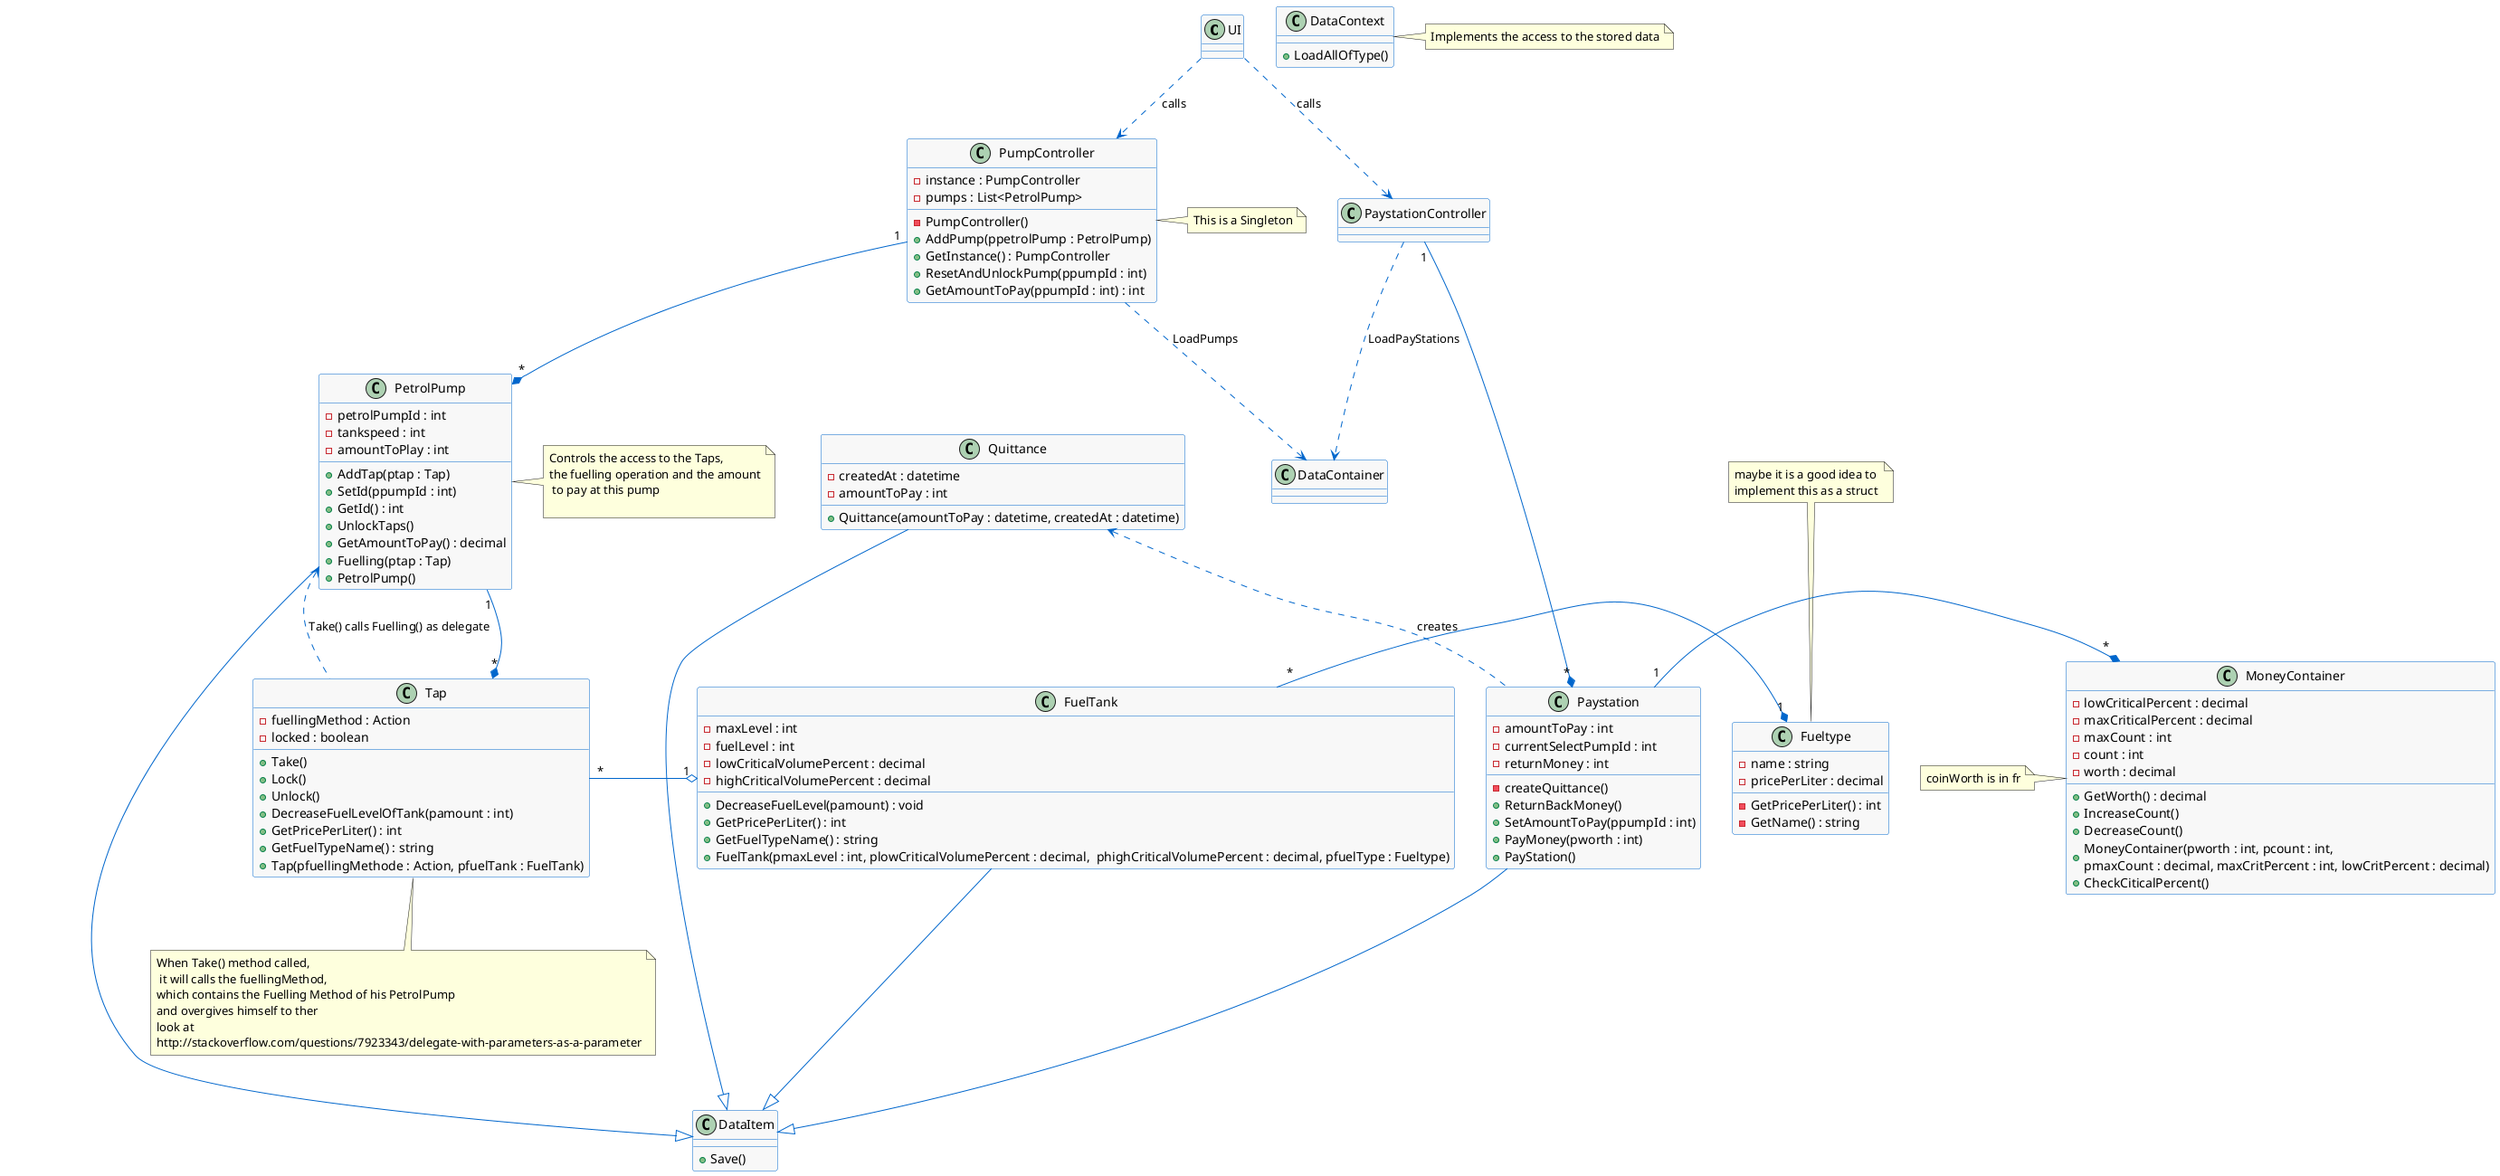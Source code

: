 @startuml
'skinparam dpi 250'
skinparam classBackgroundColor #F8F8F8
skinparam classBorderColor #0066CC
skinparam classArrowColor #0066CC


class UI {

}
UI ..> PaystationController : calls
UI ..> PumpController : calls

class Paystation {
        - amountToPay : int
        - currentSelectPumpId : int
        - returnMoney : int
        - createQuittance()
        + ReturnBackMoney()
        + SetAmountToPay(ppumpId : int)
        + PayMoney(pworth : int)
        + PayStation()
}

class PaystationController {

}


class PetrolPump {
        - petrolPumpId : int
        - tankspeed : int
        - amountToPlay : int
        + AddTap(ptap : Tap)
        + SetId(ppumpId : int)
        + GetId() : int
        + UnlockTaps() 
        + GetAmountToPay() : decimal
        + Fuelling(ptap : Tap) 
        + PetrolPump()
}
note right : Controls the access to the Taps,\nthe fuelling operation and the amount\n to pay at this pump\n 

class Tap {
        - fuellingMethod : Action
        - locked : boolean
        + Take()
        + Lock() 
        + Unlock()
        + DecreaseFuelLevelOfTank(pamount : int)
        + GetPricePerLiter() : int
        + GetFuelTypeName() : string
        + Tap(pfuellingMethode : Action, pfuelTank : FuelTank)
}
note bottom: When Take() method called,\n it will calls the fuellingMethod,\nwhich contains the Fuelling Method of his PetrolPump \nand overgives himself to ther\nlook at \nhttp://stackoverflow.com/questions/7923343/delegate-with-parameters-as-a-parameter

class FuelTank {
        - maxLevel : int
        - fuelLevel : int
        - lowCriticalVolumePercent : decimal
        - highCriticalVolumePercent : decimal
        + DecreaseFuelLevel(pamount) : void 
        + GetPricePerLiter() : int
        + GetFuelTypeName() : string
        + FuelTank(pmaxLevel : int, plowCriticalVolumePercent : decimal,  phighCriticalVolumePercent : decimal, pfuelType : Fueltype)
}

class Fueltype {
        - name : string
        - pricePerLiter : decimal
        - GetPricePerLiter() : int 
        - GetName() : string
}
note top : maybe it is a good idea to \nimplement this as a struct

class Quittance {
        - createdAt : datetime
        - amountToPay : int
        + Quittance(amountToPay : datetime, createdAt : datetime)
}

class PumpController {
        - instance : PumpController
        - pumps : List<PetrolPump>
        - PumpController()
        + AddPump(ppetrolPump : PetrolPump)
        + GetInstance() : PumpController
        + ResetAndUnlockPump(ppumpId : int) 
        + GetAmountToPay(ppumpId : int) : int
}
note right: This is a Singleton

class MoneyContainer {
  - lowCriticalPercent : decimal
  - maxCriticalPercent : decimal
  - maxCount : int
  - count : int
  - worth : decimal
  + GetWorth() : decimal
  + IncreaseCount()
  + DecreaseCount()
  + MoneyContainer(pworth : int, pcount : int,\npmaxCount : decimal, maxCritPercent : int, lowCritPercent : decimal)
  + CheckCiticalPercent() 
  
}
note left: coinWorth is in fr

class DataItem {
        + Save()
}

class DataContext {
    + LoadAllOfType()
}

note right: Implements the access to the stored data

PumpController "1" --* "*" PetrolPump
Paystation "1" -right-* "*" MoneyContainer
Paystation .up.> Quittance : creates
PetrolPump "1" --* "*" Tap
Tap "*" -right-o "1" FuelTank
FuelTank "*" -right-* "1" Fueltype
Quittance ---|> DataItem
Paystation ---|> DataItem
PetrolPump ---|> DataItem
FuelTank ---|> DataItem
PaystationController "1" ---* "*" Paystation
PumpController ..> DataContainer : LoadPumps
PaystationController ..> DataContainer : LoadPayStations

Tap .up.> PetrolPump : Take() calls Fuelling() as delegate
@enduml